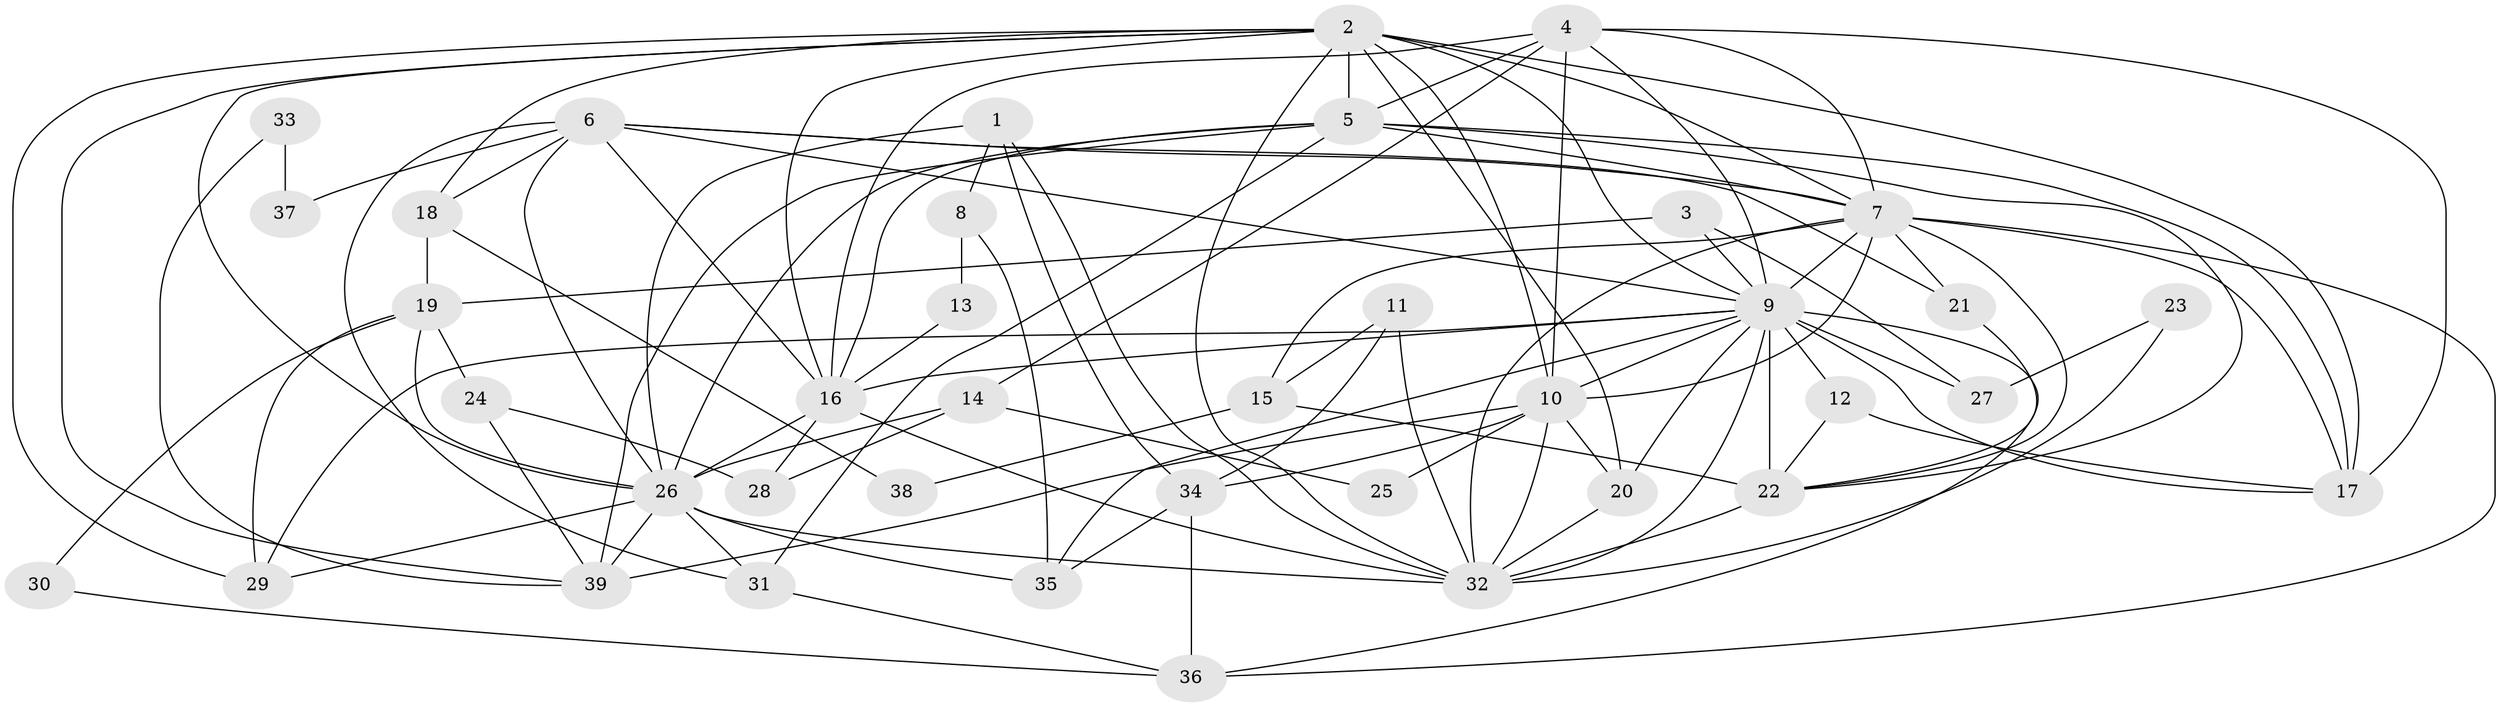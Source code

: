 // original degree distribution, {4: 0.20512820512820512, 5: 0.1794871794871795, 3: 0.34615384615384615, 2: 0.11538461538461539, 6: 0.07692307692307693, 7: 0.0641025641025641, 8: 0.01282051282051282}
// Generated by graph-tools (version 1.1) at 2025/51/03/04/25 22:51:02]
// undirected, 39 vertices, 105 edges
graph export_dot {
  node [color=gray90,style=filled];
  1;
  2;
  3;
  4;
  5;
  6;
  7;
  8;
  9;
  10;
  11;
  12;
  13;
  14;
  15;
  16;
  17;
  18;
  19;
  20;
  21;
  22;
  23;
  24;
  25;
  26;
  27;
  28;
  29;
  30;
  31;
  32;
  33;
  34;
  35;
  36;
  37;
  38;
  39;
  1 -- 8 [weight=1.0];
  1 -- 26 [weight=1.0];
  1 -- 32 [weight=1.0];
  1 -- 34 [weight=1.0];
  2 -- 5 [weight=2.0];
  2 -- 7 [weight=1.0];
  2 -- 9 [weight=1.0];
  2 -- 10 [weight=1.0];
  2 -- 16 [weight=1.0];
  2 -- 17 [weight=1.0];
  2 -- 18 [weight=1.0];
  2 -- 20 [weight=1.0];
  2 -- 26 [weight=1.0];
  2 -- 29 [weight=1.0];
  2 -- 32 [weight=1.0];
  2 -- 39 [weight=1.0];
  3 -- 9 [weight=1.0];
  3 -- 19 [weight=1.0];
  3 -- 27 [weight=1.0];
  4 -- 5 [weight=1.0];
  4 -- 7 [weight=1.0];
  4 -- 9 [weight=1.0];
  4 -- 10 [weight=1.0];
  4 -- 14 [weight=1.0];
  4 -- 16 [weight=2.0];
  4 -- 17 [weight=2.0];
  5 -- 7 [weight=1.0];
  5 -- 16 [weight=2.0];
  5 -- 17 [weight=4.0];
  5 -- 22 [weight=1.0];
  5 -- 26 [weight=1.0];
  5 -- 31 [weight=1.0];
  5 -- 39 [weight=1.0];
  6 -- 7 [weight=1.0];
  6 -- 9 [weight=1.0];
  6 -- 16 [weight=2.0];
  6 -- 18 [weight=1.0];
  6 -- 21 [weight=1.0];
  6 -- 26 [weight=1.0];
  6 -- 31 [weight=1.0];
  6 -- 37 [weight=2.0];
  7 -- 9 [weight=1.0];
  7 -- 10 [weight=1.0];
  7 -- 15 [weight=1.0];
  7 -- 17 [weight=2.0];
  7 -- 21 [weight=1.0];
  7 -- 22 [weight=1.0];
  7 -- 32 [weight=1.0];
  7 -- 36 [weight=1.0];
  8 -- 13 [weight=1.0];
  8 -- 35 [weight=1.0];
  9 -- 10 [weight=1.0];
  9 -- 12 [weight=1.0];
  9 -- 16 [weight=1.0];
  9 -- 17 [weight=1.0];
  9 -- 20 [weight=1.0];
  9 -- 22 [weight=6.0];
  9 -- 27 [weight=1.0];
  9 -- 29 [weight=1.0];
  9 -- 32 [weight=1.0];
  9 -- 35 [weight=1.0];
  9 -- 36 [weight=1.0];
  10 -- 20 [weight=1.0];
  10 -- 25 [weight=1.0];
  10 -- 32 [weight=1.0];
  10 -- 34 [weight=1.0];
  10 -- 39 [weight=1.0];
  11 -- 15 [weight=1.0];
  11 -- 32 [weight=1.0];
  11 -- 34 [weight=1.0];
  12 -- 17 [weight=1.0];
  12 -- 22 [weight=1.0];
  13 -- 16 [weight=1.0];
  14 -- 25 [weight=1.0];
  14 -- 26 [weight=1.0];
  14 -- 28 [weight=1.0];
  15 -- 22 [weight=1.0];
  15 -- 38 [weight=1.0];
  16 -- 26 [weight=1.0];
  16 -- 28 [weight=1.0];
  16 -- 32 [weight=1.0];
  18 -- 19 [weight=1.0];
  18 -- 38 [weight=1.0];
  19 -- 24 [weight=1.0];
  19 -- 26 [weight=1.0];
  19 -- 29 [weight=1.0];
  19 -- 30 [weight=1.0];
  20 -- 32 [weight=1.0];
  21 -- 22 [weight=1.0];
  22 -- 32 [weight=1.0];
  23 -- 27 [weight=1.0];
  23 -- 32 [weight=1.0];
  24 -- 28 [weight=1.0];
  24 -- 39 [weight=1.0];
  26 -- 29 [weight=1.0];
  26 -- 31 [weight=1.0];
  26 -- 32 [weight=2.0];
  26 -- 35 [weight=1.0];
  26 -- 39 [weight=2.0];
  30 -- 36 [weight=1.0];
  31 -- 36 [weight=1.0];
  33 -- 37 [weight=1.0];
  33 -- 39 [weight=1.0];
  34 -- 35 [weight=1.0];
  34 -- 36 [weight=1.0];
}
